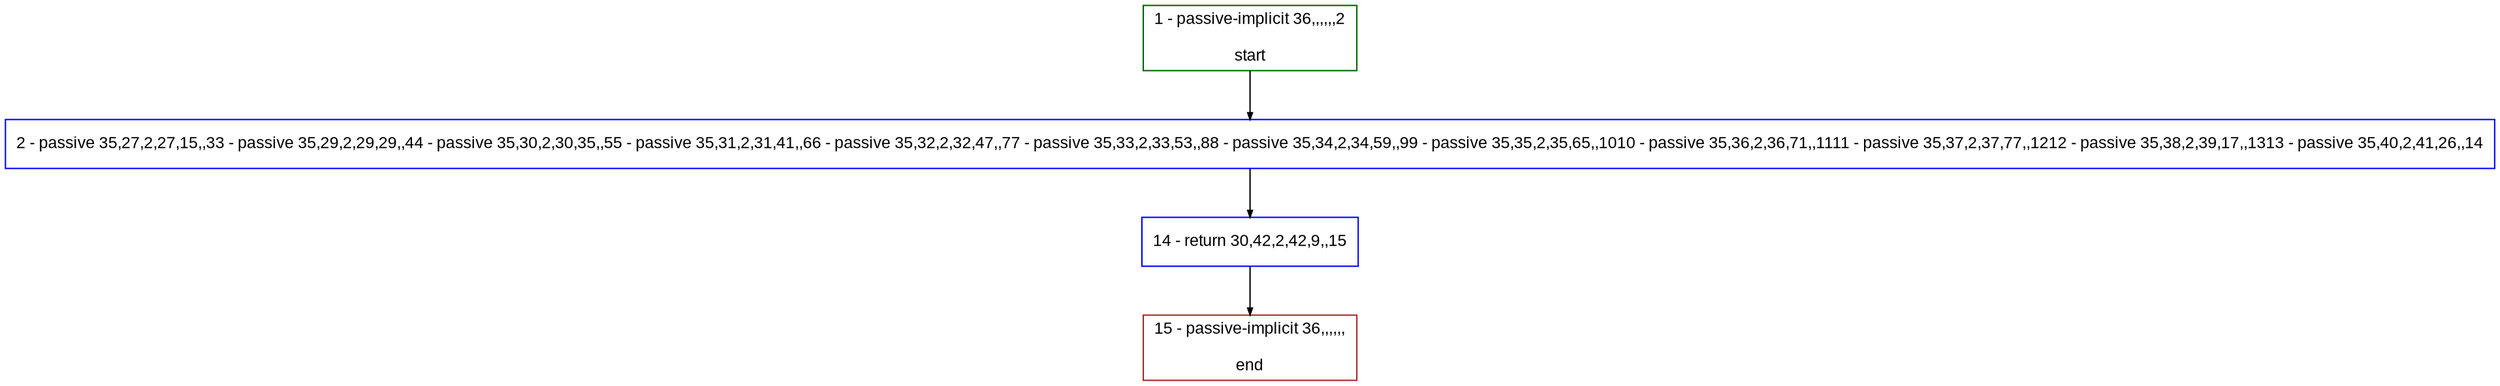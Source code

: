 digraph "" {
  graph [bgcolor="white", fillcolor="#FFFFCC", pack="true", packmode="clust", fontname="Arial", label="", fontsize="12", compound="true", style="rounded,filled"];
  node [node_initialized="no", fillcolor="white", fontname="Arial", label="", color="grey", fontsize="12", fixedsize="false", compound="true", shape="rectangle", style="filled"];
  edge [arrowtail="none", lhead="", fontcolor="black", fontname="Arial", label="", color="black", fontsize="12", arrowhead="normal", arrowsize="0.5", compound="true", ltail="", dir="forward"];
  __N1 [fillcolor="#ffffff", label="2 - passive 35,27,2,27,15,,33 - passive 35,29,2,29,29,,44 - passive 35,30,2,30,35,,55 - passive 35,31,2,31,41,,66 - passive 35,32,2,32,47,,77 - passive 35,33,2,33,53,,88 - passive 35,34,2,34,59,,99 - passive 35,35,2,35,65,,1010 - passive 35,36,2,36,71,,1111 - passive 35,37,2,37,77,,1212 - passive 35,38,2,39,17,,1313 - passive 35,40,2,41,26,,14", color="#0000ff", shape="box", style="filled"];
  __N2 [fillcolor="#ffffff", label="1 - passive-implicit 36,,,,,,2\n\nstart", color="#006400", shape="box", style="filled"];
  __N3 [fillcolor="#ffffff", label="14 - return 30,42,2,42,9,,15", color="#0000ff", shape="box", style="filled"];
  __N4 [fillcolor="#ffffff", label="15 - passive-implicit 36,,,,,,\n\nend", color="#a52a2a", shape="box", style="filled"];
  __N2 -> __N1 [arrowtail="none", color="#000000", label="", arrowhead="normal", dir="forward"];
  __N1 -> __N3 [arrowtail="none", color="#000000", label="", arrowhead="normal", dir="forward"];
  __N3 -> __N4 [arrowtail="none", color="#000000", label="", arrowhead="normal", dir="forward"];
}
